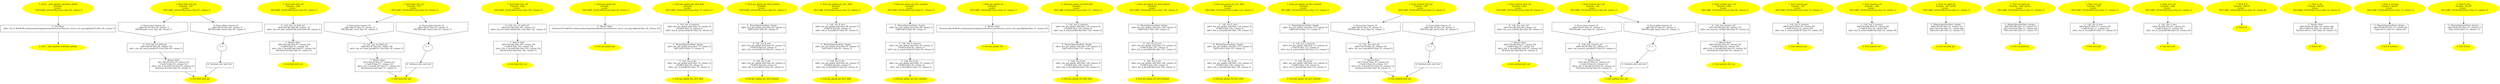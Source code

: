 /* @generated */
digraph cfg {
"__infer_globals_initializer_global.bdc08c089842ce08b974b22a75daf78e_1" [label="1: Start __infer_globals_initializer_global\nFormals: \nLocals:  \n   DECLARE_LOCALS(&return); [line 29, column 1]\n " color=yellow style=filled]
	

	 "__infer_globals_initializer_global.bdc08c089842ce08b974b22a75daf78e_1" -> "__infer_globals_initializer_global.bdc08c089842ce08b974b22a75daf78e_3" ;
"__infer_globals_initializer_global.bdc08c089842ce08b974b22a75daf78e_2" [label="2: Exit __infer_globals_initializer_global \n  " color=yellow style=filled]
	

"__infer_globals_initializer_global.bdc08c089842ce08b974b22a75daf78e_3" [label="3:  DeclStmt \n   n$0=_fun_X_X(&#GB<codetoanalyze/cpp/shared/reference/reference_struct_e2e.cpp>$global:X*) [line 29, column 3]\n " shape="box"]
	

	 "__infer_globals_initializer_global.bdc08c089842ce08b974b22a75daf78e_3" -> "__infer_globals_initializer_global.bdc08c089842ce08b974b22a75daf78e_2" ;
"field_div0_ptr#2555781581744357321.4ee118b9c5178d1d4e02dcf5eed47814_1" [label="1: Start field_div0_ptr\nFormals:  x:X*\nLocals:  \n   DECLARE_LOCALS(&return); [line 47, column 1]\n " color=yellow style=filled]
	

	 "field_div0_ptr#2555781581744357321.4ee118b9c5178d1d4e02dcf5eed47814_1" -> "field_div0_ptr#2555781581744357321.4ee118b9c5178d1d4e02dcf5eed47814_5" ;
	 "field_div0_ptr#2555781581744357321.4ee118b9c5178d1d4e02dcf5eed47814_1" -> "field_div0_ptr#2555781581744357321.4ee118b9c5178d1d4e02dcf5eed47814_6" ;
"field_div0_ptr#2555781581744357321.4ee118b9c5178d1d4e02dcf5eed47814_2" [label="2: Exit field_div0_ptr \n  " color=yellow style=filled]
	

"field_div0_ptr#2555781581744357321.4ee118b9c5178d1d4e02dcf5eed47814_3" [label="3: + \n  " ]
	

	 "field_div0_ptr#2555781581744357321.4ee118b9c5178d1d4e02dcf5eed47814_3" -> "field_div0_ptr#2555781581744357321.4ee118b9c5178d1d4e02dcf5eed47814_4" ;
"field_div0_ptr#2555781581744357321.4ee118b9c5178d1d4e02dcf5eed47814_4" [label="4:  between_join_and_exit \n  " shape="box"]
	

	 "field_div0_ptr#2555781581744357321.4ee118b9c5178d1d4e02dcf5eed47814_4" -> "field_div0_ptr#2555781581744357321.4ee118b9c5178d1d4e02dcf5eed47814_2" ;
"field_div0_ptr#2555781581744357321.4ee118b9c5178d1d4e02dcf5eed47814_5" [label="5: Prune (true branch, if) \n   n$0=*&x:X* [line 48, column 7]\n  PRUNE(n$0, true); [line 48, column 7]\n " shape="invhouse"]
	

	 "field_div0_ptr#2555781581744357321.4ee118b9c5178d1d4e02dcf5eed47814_5" -> "field_div0_ptr#2555781581744357321.4ee118b9c5178d1d4e02dcf5eed47814_8" ;
"field_div0_ptr#2555781581744357321.4ee118b9c5178d1d4e02dcf5eed47814_6" [label="6: Prune (false branch, if) \n   n$0=*&x:X* [line 48, column 7]\n  PRUNE(!n$0, false); [line 48, column 7]\n " shape="invhouse"]
	

	 "field_div0_ptr#2555781581744357321.4ee118b9c5178d1d4e02dcf5eed47814_6" -> "field_div0_ptr#2555781581744357321.4ee118b9c5178d1d4e02dcf5eed47814_3" ;
"field_div0_ptr#2555781581744357321.4ee118b9c5178d1d4e02dcf5eed47814_7" [label="7:  Return Stmt \n   n$1=*&x:X* [line 50, column 12]\n  _=*n$1:X [line 50, column 12]\n  n$3=_fun_X_div(n$1:X*) [line 50, column 12]\n  *&return:int=n$3 [line 50, column 5]\n " shape="box"]
	

	 "field_div0_ptr#2555781581744357321.4ee118b9c5178d1d4e02dcf5eed47814_7" -> "field_div0_ptr#2555781581744357321.4ee118b9c5178d1d4e02dcf5eed47814_2" ;
"field_div0_ptr#2555781581744357321.4ee118b9c5178d1d4e02dcf5eed47814_8" [label="8:  Call _fun_set_field_ptr \n   n$4=*&x:X* [line 49, column 19]\n  n$5=_fun_set_field_ptr(n$4:X*,0:int) [line 49, column 5]\n " shape="box"]
	

	 "field_div0_ptr#2555781581744357321.4ee118b9c5178d1d4e02dcf5eed47814_8" -> "field_div0_ptr#2555781581744357321.4ee118b9c5178d1d4e02dcf5eed47814_7" ;
"field_div0_ref#11723804822630548942.b7eb5245bed0a75cdc2d181e5af92008_1" [label="1: Start field_div0_ref\nFormals:  x:X&\nLocals:  \n   DECLARE_LOCALS(&return); [line 95, column 1]\n " color=yellow style=filled]
	

	 "field_div0_ref#11723804822630548942.b7eb5245bed0a75cdc2d181e5af92008_1" -> "field_div0_ref#11723804822630548942.b7eb5245bed0a75cdc2d181e5af92008_4" ;
"field_div0_ref#11723804822630548942.b7eb5245bed0a75cdc2d181e5af92008_2" [label="2: Exit field_div0_ref \n  " color=yellow style=filled]
	

"field_div0_ref#11723804822630548942.b7eb5245bed0a75cdc2d181e5af92008_3" [label="3:  Return Stmt \n   n$0=*&x:X& [line 97, column 10]\n  _=*n$0:X [line 97, column 10]\n  n$2=_fun_X_div(n$0:X&) [line 97, column 10]\n  *&return:int=n$2 [line 97, column 3]\n " shape="box"]
	

	 "field_div0_ref#11723804822630548942.b7eb5245bed0a75cdc2d181e5af92008_3" -> "field_div0_ref#11723804822630548942.b7eb5245bed0a75cdc2d181e5af92008_2" ;
"field_div0_ref#11723804822630548942.b7eb5245bed0a75cdc2d181e5af92008_4" [label="4:  Call _fun_set_field_ref \n   n$3=*&x:X& [line 96, column 17]\n  n$4=_fun_set_field_ref(n$3:X&,0:int) [line 96, column 3]\n " shape="box"]
	

	 "field_div0_ref#11723804822630548942.b7eb5245bed0a75cdc2d181e5af92008_4" -> "field_div0_ref#11723804822630548942.b7eb5245bed0a75cdc2d181e5af92008_3" ;
"field_div1_ptr#10491775926176760544.af54450738e6dc8210ec4a97e984707b_1" [label="1: Start field_div1_ptr\nFormals:  x:X*\nLocals:  \n   DECLARE_LOCALS(&return); [line 54, column 1]\n " color=yellow style=filled]
	

	 "field_div1_ptr#10491775926176760544.af54450738e6dc8210ec4a97e984707b_1" -> "field_div1_ptr#10491775926176760544.af54450738e6dc8210ec4a97e984707b_5" ;
	 "field_div1_ptr#10491775926176760544.af54450738e6dc8210ec4a97e984707b_1" -> "field_div1_ptr#10491775926176760544.af54450738e6dc8210ec4a97e984707b_6" ;
"field_div1_ptr#10491775926176760544.af54450738e6dc8210ec4a97e984707b_2" [label="2: Exit field_div1_ptr \n  " color=yellow style=filled]
	

"field_div1_ptr#10491775926176760544.af54450738e6dc8210ec4a97e984707b_3" [label="3: + \n  " ]
	

	 "field_div1_ptr#10491775926176760544.af54450738e6dc8210ec4a97e984707b_3" -> "field_div1_ptr#10491775926176760544.af54450738e6dc8210ec4a97e984707b_4" ;
"field_div1_ptr#10491775926176760544.af54450738e6dc8210ec4a97e984707b_4" [label="4:  between_join_and_exit \n  " shape="box"]
	

	 "field_div1_ptr#10491775926176760544.af54450738e6dc8210ec4a97e984707b_4" -> "field_div1_ptr#10491775926176760544.af54450738e6dc8210ec4a97e984707b_2" ;
"field_div1_ptr#10491775926176760544.af54450738e6dc8210ec4a97e984707b_5" [label="5: Prune (true branch, if) \n   n$0=*&x:X* [line 55, column 7]\n  PRUNE(n$0, true); [line 55, column 7]\n " shape="invhouse"]
	

	 "field_div1_ptr#10491775926176760544.af54450738e6dc8210ec4a97e984707b_5" -> "field_div1_ptr#10491775926176760544.af54450738e6dc8210ec4a97e984707b_8" ;
"field_div1_ptr#10491775926176760544.af54450738e6dc8210ec4a97e984707b_6" [label="6: Prune (false branch, if) \n   n$0=*&x:X* [line 55, column 7]\n  PRUNE(!n$0, false); [line 55, column 7]\n " shape="invhouse"]
	

	 "field_div1_ptr#10491775926176760544.af54450738e6dc8210ec4a97e984707b_6" -> "field_div1_ptr#10491775926176760544.af54450738e6dc8210ec4a97e984707b_3" ;
"field_div1_ptr#10491775926176760544.af54450738e6dc8210ec4a97e984707b_7" [label="7:  Return Stmt \n   n$1=*&x:X* [line 57, column 12]\n  _=*n$1:X [line 57, column 12]\n  n$3=_fun_X_div(n$1:X*) [line 57, column 12]\n  *&return:int=n$3 [line 57, column 5]\n " shape="box"]
	

	 "field_div1_ptr#10491775926176760544.af54450738e6dc8210ec4a97e984707b_7" -> "field_div1_ptr#10491775926176760544.af54450738e6dc8210ec4a97e984707b_2" ;
"field_div1_ptr#10491775926176760544.af54450738e6dc8210ec4a97e984707b_8" [label="8:  Call _fun_set_field_ptr \n   n$4=*&x:X* [line 56, column 19]\n  n$5=_fun_set_field_ptr(n$4:X*,1:int) [line 56, column 5]\n " shape="box"]
	

	 "field_div1_ptr#10491775926176760544.af54450738e6dc8210ec4a97e984707b_8" -> "field_div1_ptr#10491775926176760544.af54450738e6dc8210ec4a97e984707b_7" ;
"field_div1_ref#1499715418357335887.5b6e5f87301df1903e4a04faae98d6d5_1" [label="1: Start field_div1_ref\nFormals:  x:X&\nLocals:  \n   DECLARE_LOCALS(&return); [line 100, column 1]\n " color=yellow style=filled]
	

	 "field_div1_ref#1499715418357335887.5b6e5f87301df1903e4a04faae98d6d5_1" -> "field_div1_ref#1499715418357335887.5b6e5f87301df1903e4a04faae98d6d5_4" ;
"field_div1_ref#1499715418357335887.5b6e5f87301df1903e4a04faae98d6d5_2" [label="2: Exit field_div1_ref \n  " color=yellow style=filled]
	

"field_div1_ref#1499715418357335887.5b6e5f87301df1903e4a04faae98d6d5_3" [label="3:  Return Stmt \n   n$0=*&x:X& [line 102, column 10]\n  _=*n$0:X [line 102, column 10]\n  n$2=_fun_X_div(n$0:X&) [line 102, column 10]\n  *&return:int=n$2 [line 102, column 3]\n " shape="box"]
	

	 "field_div1_ref#1499715418357335887.5b6e5f87301df1903e4a04faae98d6d5_3" -> "field_div1_ref#1499715418357335887.5b6e5f87301df1903e4a04faae98d6d5_2" ;
"field_div1_ref#1499715418357335887.5b6e5f87301df1903e4a04faae98d6d5_4" [label="4:  Call _fun_set_field_ref \n   n$3=*&x:X& [line 101, column 17]\n  n$4=_fun_set_field_ref(n$3:X&,1:int) [line 101, column 3]\n " shape="box"]
	

	 "field_div1_ref#1499715418357335887.5b6e5f87301df1903e4a04faae98d6d5_4" -> "field_div1_ref#1499715418357335887.5b6e5f87301df1903e4a04faae98d6d5_3" ;
"get_global_ptr#6940583460992234632.3d4bb50869af20053c9b0c52091a0a39_1" [label="1: Start get_global_ptr\nFormals: \nLocals:  \n   DECLARE_LOCALS(&return); [line 30, column 1]\n " color=yellow style=filled]
	

	 "get_global_ptr#6940583460992234632.3d4bb50869af20053c9b0c52091a0a39_1" -> "get_global_ptr#6940583460992234632.3d4bb50869af20053c9b0c52091a0a39_3" ;
"get_global_ptr#6940583460992234632.3d4bb50869af20053c9b0c52091a0a39_2" [label="2: Exit get_global_ptr \n  " color=yellow style=filled]
	

"get_global_ptr#6940583460992234632.3d4bb50869af20053c9b0c52091a0a39_3" [label="3:  Return Stmt \n   *&return:X*=&#GB<codetoanalyze/cpp/shared/reference/reference_struct_e2e.cpp>$global [line 30, column 23]\n " shape="box"]
	

	 "get_global_ptr#6940583460992234632.3d4bb50869af20053c9b0c52091a0a39_3" -> "get_global_ptr#6940583460992234632.3d4bb50869af20053c9b0c52091a0a39_2" ;
"get_global_ptr_div0_field#8708891951617234281.85a5d13d32b9177abaa3c8c98323c45e_1" [label="1: Start get_global_ptr_div0_field\nFormals: \nLocals:  \n   DECLARE_LOCALS(&return); [line 73, column 1]\n " color=yellow style=filled]
	

	 "get_global_ptr_div0_field#8708891951617234281.85a5d13d32b9177abaa3c8c98323c45e_1" -> "get_global_ptr_div0_field#8708891951617234281.85a5d13d32b9177abaa3c8c98323c45e_5" ;
"get_global_ptr_div0_field#8708891951617234281.85a5d13d32b9177abaa3c8c98323c45e_2" [label="2: Exit get_global_ptr_div0_field \n  " color=yellow style=filled]
	

"get_global_ptr_div0_field#8708891951617234281.85a5d13d32b9177abaa3c8c98323c45e_3" [label="3:  Call _fun_X_div \n   n$0=_fun_get_global_ptr() [line 76, column 3]\n  _=*n$0:X [line 76, column 3]\n  n$2=_fun_X_div(n$0:X*) [line 76, column 3]\n " shape="box"]
	

	 "get_global_ptr_div0_field#8708891951617234281.85a5d13d32b9177abaa3c8c98323c45e_3" -> "get_global_ptr_div0_field#8708891951617234281.85a5d13d32b9177abaa3c8c98323c45e_2" ;
"get_global_ptr_div0_field#8708891951617234281.85a5d13d32b9177abaa3c8c98323c45e_4" [label="4:  BinaryOperatorStmt: Assign \n   n$3=_fun_get_global_ptr() [line 75, column 3]\n  *n$3.f:int=0 [line 75, column 3]\n " shape="box"]
	

	 "get_global_ptr_div0_field#8708891951617234281.85a5d13d32b9177abaa3c8c98323c45e_4" -> "get_global_ptr_div0_field#8708891951617234281.85a5d13d32b9177abaa3c8c98323c45e_3" ;
"get_global_ptr_div0_field#8708891951617234281.85a5d13d32b9177abaa3c8c98323c45e_5" [label="5:  Call _fun_X_nonzero \n   n$4=_fun_get_global_ptr() [line 74, column 3]\n  _=*n$4:X [line 74, column 3]\n  n$6=_fun_X_nonzero(n$4:X*) [line 74, column 3]\n " shape="box"]
	

	 "get_global_ptr_div0_field#8708891951617234281.85a5d13d32b9177abaa3c8c98323c45e_5" -> "get_global_ptr_div0_field#8708891951617234281.85a5d13d32b9177abaa3c8c98323c45e_4" ;
"get_global_ptr_div0_method#6868600075123047675.d796dd8227b55f7d5d2ba2c1a06183dd_1" [label="1: Start get_global_ptr_div0_method\nFormals: \nLocals:  \n   DECLARE_LOCALS(&return); [line 61, column 1]\n " color=yellow style=filled]
	

	 "get_global_ptr_div0_method#6868600075123047675.d796dd8227b55f7d5d2ba2c1a06183dd_1" -> "get_global_ptr_div0_method#6868600075123047675.d796dd8227b55f7d5d2ba2c1a06183dd_5" ;
"get_global_ptr_div0_method#6868600075123047675.d796dd8227b55f7d5d2ba2c1a06183dd_2" [label="2: Exit get_global_ptr_div0_method \n  " color=yellow style=filled]
	

"get_global_ptr_div0_method#6868600075123047675.d796dd8227b55f7d5d2ba2c1a06183dd_3" [label="3:  Call _fun_X_div \n   n$0=_fun_get_global_ptr() [line 64, column 3]\n  _=*n$0:X [line 64, column 3]\n  n$2=_fun_X_div(n$0:X*) [line 64, column 3]\n " shape="box"]
	

	 "get_global_ptr_div0_method#6868600075123047675.d796dd8227b55f7d5d2ba2c1a06183dd_3" -> "get_global_ptr_div0_method#6868600075123047675.d796dd8227b55f7d5d2ba2c1a06183dd_2" ;
"get_global_ptr_div0_method#6868600075123047675.d796dd8227b55f7d5d2ba2c1a06183dd_4" [label="4:  Call _fun_X_zero \n   n$3=_fun_get_global_ptr() [line 63, column 3]\n  _=*n$3:X [line 63, column 3]\n  n$5=_fun_X_zero(n$3:X*) [line 63, column 3]\n " shape="box"]
	

	 "get_global_ptr_div0_method#6868600075123047675.d796dd8227b55f7d5d2ba2c1a06183dd_4" -> "get_global_ptr_div0_method#6868600075123047675.d796dd8227b55f7d5d2ba2c1a06183dd_3" ;
"get_global_ptr_div0_method#6868600075123047675.d796dd8227b55f7d5d2ba2c1a06183dd_5" [label="5:  BinaryOperatorStmt: Assign \n   n$6=_fun_get_global_ptr() [line 62, column 3]\n  *n$6.f:int=1 [line 62, column 3]\n " shape="box"]
	

	 "get_global_ptr_div0_method#6868600075123047675.d796dd8227b55f7d5d2ba2c1a06183dd_5" -> "get_global_ptr_div0_method#6868600075123047675.d796dd8227b55f7d5d2ba2c1a06183dd_4" ;
"get_global_ptr_div1_field#6744083307199058304.94ebaff789d09fecbd24e3f8bfd75e70_1" [label="1: Start get_global_ptr_div1_field\nFormals: \nLocals:  \n   DECLARE_LOCALS(&return); [line 79, column 1]\n " color=yellow style=filled]
	

	 "get_global_ptr_div1_field#6744083307199058304.94ebaff789d09fecbd24e3f8bfd75e70_1" -> "get_global_ptr_div1_field#6744083307199058304.94ebaff789d09fecbd24e3f8bfd75e70_5" ;
"get_global_ptr_div1_field#6744083307199058304.94ebaff789d09fecbd24e3f8bfd75e70_2" [label="2: Exit get_global_ptr_div1_field \n  " color=yellow style=filled]
	

"get_global_ptr_div1_field#6744083307199058304.94ebaff789d09fecbd24e3f8bfd75e70_3" [label="3:  Call _fun_X_div \n   n$0=_fun_get_global_ptr() [line 82, column 3]\n  _=*n$0:X [line 82, column 3]\n  n$2=_fun_X_div(n$0:X*) [line 82, column 3]\n " shape="box"]
	

	 "get_global_ptr_div1_field#6744083307199058304.94ebaff789d09fecbd24e3f8bfd75e70_3" -> "get_global_ptr_div1_field#6744083307199058304.94ebaff789d09fecbd24e3f8bfd75e70_2" ;
"get_global_ptr_div1_field#6744083307199058304.94ebaff789d09fecbd24e3f8bfd75e70_4" [label="4:  BinaryOperatorStmt: Assign \n   n$3=_fun_get_global_ptr() [line 81, column 3]\n  *n$3.f:int=1 [line 81, column 3]\n " shape="box"]
	

	 "get_global_ptr_div1_field#6744083307199058304.94ebaff789d09fecbd24e3f8bfd75e70_4" -> "get_global_ptr_div1_field#6744083307199058304.94ebaff789d09fecbd24e3f8bfd75e70_3" ;
"get_global_ptr_div1_field#6744083307199058304.94ebaff789d09fecbd24e3f8bfd75e70_5" [label="5:  Call _fun_X_zero \n   n$4=_fun_get_global_ptr() [line 80, column 3]\n  _=*n$4:X [line 80, column 3]\n  n$6=_fun_X_zero(n$4:X*) [line 80, column 3]\n " shape="box"]
	

	 "get_global_ptr_div1_field#6744083307199058304.94ebaff789d09fecbd24e3f8bfd75e70_5" -> "get_global_ptr_div1_field#6744083307199058304.94ebaff789d09fecbd24e3f8bfd75e70_4" ;
"get_global_ptr_div1_method#13320237176965265316.b7b17bcc9c036a753453d67e3683d764_1" [label="1: Start get_global_ptr_div1_method\nFormals: \nLocals:  \n   DECLARE_LOCALS(&return); [line 67, column 1]\n " color=yellow style=filled]
	

	 "get_global_ptr_div1_method#13320237176965265316.b7b17bcc9c036a753453d67e3683d764_1" -> "get_global_ptr_div1_method#13320237176965265316.b7b17bcc9c036a753453d67e3683d764_5" ;
"get_global_ptr_div1_method#13320237176965265316.b7b17bcc9c036a753453d67e3683d764_2" [label="2: Exit get_global_ptr_div1_method \n  " color=yellow style=filled]
	

"get_global_ptr_div1_method#13320237176965265316.b7b17bcc9c036a753453d67e3683d764_3" [label="3:  Call _fun_X_div \n   n$0=_fun_get_global_ptr() [line 70, column 3]\n  _=*n$0:X [line 70, column 3]\n  n$2=_fun_X_div(n$0:X*) [line 70, column 3]\n " shape="box"]
	

	 "get_global_ptr_div1_method#13320237176965265316.b7b17bcc9c036a753453d67e3683d764_3" -> "get_global_ptr_div1_method#13320237176965265316.b7b17bcc9c036a753453d67e3683d764_2" ;
"get_global_ptr_div1_method#13320237176965265316.b7b17bcc9c036a753453d67e3683d764_4" [label="4:  Call _fun_X_nonzero \n   n$3=_fun_get_global_ptr() [line 69, column 3]\n  _=*n$3:X [line 69, column 3]\n  n$5=_fun_X_nonzero(n$3:X*) [line 69, column 3]\n " shape="box"]
	

	 "get_global_ptr_div1_method#13320237176965265316.b7b17bcc9c036a753453d67e3683d764_4" -> "get_global_ptr_div1_method#13320237176965265316.b7b17bcc9c036a753453d67e3683d764_3" ;
"get_global_ptr_div1_method#13320237176965265316.b7b17bcc9c036a753453d67e3683d764_5" [label="5:  BinaryOperatorStmt: Assign \n   n$6=_fun_get_global_ptr() [line 68, column 3]\n  *n$6.f:int=0 [line 68, column 3]\n " shape="box"]
	

	 "get_global_ptr_div1_method#13320237176965265316.b7b17bcc9c036a753453d67e3683d764_5" -> "get_global_ptr_div1_method#13320237176965265316.b7b17bcc9c036a753453d67e3683d764_4" ;
"get_global_ref#16631994563311505709.c5518847f25d69c08bc2da87c0d94d1b_1" [label="1: Start get_global_ref\nFormals: \nLocals:  \n   DECLARE_LOCALS(&return); [line 31, column 1]\n " color=yellow style=filled]
	

	 "get_global_ref#16631994563311505709.c5518847f25d69c08bc2da87c0d94d1b_1" -> "get_global_ref#16631994563311505709.c5518847f25d69c08bc2da87c0d94d1b_3" ;
"get_global_ref#16631994563311505709.c5518847f25d69c08bc2da87c0d94d1b_2" [label="2: Exit get_global_ref \n  " color=yellow style=filled]
	

"get_global_ref#16631994563311505709.c5518847f25d69c08bc2da87c0d94d1b_3" [label="3:  Return Stmt \n   *&return:X&=&#GB<codetoanalyze/cpp/shared/reference/reference_struct_e2e.cpp>$global [line 31, column 23]\n " shape="box"]
	

	 "get_global_ref#16631994563311505709.c5518847f25d69c08bc2da87c0d94d1b_3" -> "get_global_ref#16631994563311505709.c5518847f25d69c08bc2da87c0d94d1b_2" ;
"get_global_ref_div0_field#9894336115642083138.99dfafa929e6446e06064af81022e228_1" [label="1: Start get_global_ref_div0_field\nFormals: \nLocals:  \n   DECLARE_LOCALS(&return); [line 117, column 1]\n " color=yellow style=filled]
	

	 "get_global_ref_div0_field#9894336115642083138.99dfafa929e6446e06064af81022e228_1" -> "get_global_ref_div0_field#9894336115642083138.99dfafa929e6446e06064af81022e228_5" ;
"get_global_ref_div0_field#9894336115642083138.99dfafa929e6446e06064af81022e228_2" [label="2: Exit get_global_ref_div0_field \n  " color=yellow style=filled]
	

"get_global_ref_div0_field#9894336115642083138.99dfafa929e6446e06064af81022e228_3" [label="3:  Call _fun_X_div \n   n$0=_fun_get_global_ref() [line 120, column 3]\n  _=*n$0:X [line 120, column 3]\n  n$2=_fun_X_div(n$0:X&) [line 120, column 3]\n " shape="box"]
	

	 "get_global_ref_div0_field#9894336115642083138.99dfafa929e6446e06064af81022e228_3" -> "get_global_ref_div0_field#9894336115642083138.99dfafa929e6446e06064af81022e228_2" ;
"get_global_ref_div0_field#9894336115642083138.99dfafa929e6446e06064af81022e228_4" [label="4:  BinaryOperatorStmt: Assign \n   n$3=_fun_get_global_ref() [line 119, column 3]\n  *n$3.f:int=0 [line 119, column 3]\n " shape="box"]
	

	 "get_global_ref_div0_field#9894336115642083138.99dfafa929e6446e06064af81022e228_4" -> "get_global_ref_div0_field#9894336115642083138.99dfafa929e6446e06064af81022e228_3" ;
"get_global_ref_div0_field#9894336115642083138.99dfafa929e6446e06064af81022e228_5" [label="5:  Call _fun_X_nonzero \n   n$4=_fun_get_global_ref() [line 118, column 3]\n  _=*n$4:X [line 118, column 3]\n  n$6=_fun_X_nonzero(n$4:X&) [line 118, column 3]\n " shape="box"]
	

	 "get_global_ref_div0_field#9894336115642083138.99dfafa929e6446e06064af81022e228_5" -> "get_global_ref_div0_field#9894336115642083138.99dfafa929e6446e06064af81022e228_4" ;
"get_global_ref_div0_method#4500024601676141702.703eacc20d3ff2ec6f40a78b62656e3a_1" [label="1: Start get_global_ref_div0_method\nFormals: \nLocals:  \n   DECLARE_LOCALS(&return); [line 105, column 1]\n " color=yellow style=filled]
	

	 "get_global_ref_div0_method#4500024601676141702.703eacc20d3ff2ec6f40a78b62656e3a_1" -> "get_global_ref_div0_method#4500024601676141702.703eacc20d3ff2ec6f40a78b62656e3a_5" ;
"get_global_ref_div0_method#4500024601676141702.703eacc20d3ff2ec6f40a78b62656e3a_2" [label="2: Exit get_global_ref_div0_method \n  " color=yellow style=filled]
	

"get_global_ref_div0_method#4500024601676141702.703eacc20d3ff2ec6f40a78b62656e3a_3" [label="3:  Call _fun_X_div \n   n$0=_fun_get_global_ref() [line 108, column 3]\n  _=*n$0:X [line 108, column 3]\n  n$2=_fun_X_div(n$0:X&) [line 108, column 3]\n " shape="box"]
	

	 "get_global_ref_div0_method#4500024601676141702.703eacc20d3ff2ec6f40a78b62656e3a_3" -> "get_global_ref_div0_method#4500024601676141702.703eacc20d3ff2ec6f40a78b62656e3a_2" ;
"get_global_ref_div0_method#4500024601676141702.703eacc20d3ff2ec6f40a78b62656e3a_4" [label="4:  Call _fun_X_zero \n   n$3=_fun_get_global_ref() [line 107, column 3]\n  _=*n$3:X [line 107, column 3]\n  n$5=_fun_X_zero(n$3:X&) [line 107, column 3]\n " shape="box"]
	

	 "get_global_ref_div0_method#4500024601676141702.703eacc20d3ff2ec6f40a78b62656e3a_4" -> "get_global_ref_div0_method#4500024601676141702.703eacc20d3ff2ec6f40a78b62656e3a_3" ;
"get_global_ref_div0_method#4500024601676141702.703eacc20d3ff2ec6f40a78b62656e3a_5" [label="5:  BinaryOperatorStmt: Assign \n   n$6=_fun_get_global_ref() [line 106, column 3]\n  *n$6.f:int=1 [line 106, column 3]\n " shape="box"]
	

	 "get_global_ref_div0_method#4500024601676141702.703eacc20d3ff2ec6f40a78b62656e3a_5" -> "get_global_ref_div0_method#4500024601676141702.703eacc20d3ff2ec6f40a78b62656e3a_4" ;
"get_global_ref_div1_field#9400638526174087075.f2be9db8a45f6acda1c8ab83ffea2ce8_1" [label="1: Start get_global_ref_div1_field\nFormals: \nLocals:  \n   DECLARE_LOCALS(&return); [line 123, column 1]\n " color=yellow style=filled]
	

	 "get_global_ref_div1_field#9400638526174087075.f2be9db8a45f6acda1c8ab83ffea2ce8_1" -> "get_global_ref_div1_field#9400638526174087075.f2be9db8a45f6acda1c8ab83ffea2ce8_5" ;
"get_global_ref_div1_field#9400638526174087075.f2be9db8a45f6acda1c8ab83ffea2ce8_2" [label="2: Exit get_global_ref_div1_field \n  " color=yellow style=filled]
	

"get_global_ref_div1_field#9400638526174087075.f2be9db8a45f6acda1c8ab83ffea2ce8_3" [label="3:  Call _fun_X_div \n   n$0=_fun_get_global_ref() [line 126, column 3]\n  _=*n$0:X [line 126, column 3]\n  n$2=_fun_X_div(n$0:X&) [line 126, column 3]\n " shape="box"]
	

	 "get_global_ref_div1_field#9400638526174087075.f2be9db8a45f6acda1c8ab83ffea2ce8_3" -> "get_global_ref_div1_field#9400638526174087075.f2be9db8a45f6acda1c8ab83ffea2ce8_2" ;
"get_global_ref_div1_field#9400638526174087075.f2be9db8a45f6acda1c8ab83ffea2ce8_4" [label="4:  BinaryOperatorStmt: Assign \n   n$3=_fun_get_global_ref() [line 125, column 3]\n  *n$3.f:int=1 [line 125, column 3]\n " shape="box"]
	

	 "get_global_ref_div1_field#9400638526174087075.f2be9db8a45f6acda1c8ab83ffea2ce8_4" -> "get_global_ref_div1_field#9400638526174087075.f2be9db8a45f6acda1c8ab83ffea2ce8_3" ;
"get_global_ref_div1_field#9400638526174087075.f2be9db8a45f6acda1c8ab83ffea2ce8_5" [label="5:  Call _fun_X_zero \n   n$4=_fun_get_global_ref() [line 124, column 3]\n  _=*n$4:X [line 124, column 3]\n  n$6=_fun_X_zero(n$4:X&) [line 124, column 3]\n " shape="box"]
	

	 "get_global_ref_div1_field#9400638526174087075.f2be9db8a45f6acda1c8ab83ffea2ce8_5" -> "get_global_ref_div1_field#9400638526174087075.f2be9db8a45f6acda1c8ab83ffea2ce8_4" ;
"get_global_ref_div1_method#9218905628510589917.1d66d8c44e8582bb6fcdcb7df79e3215_1" [label="1: Start get_global_ref_div1_method\nFormals: \nLocals:  \n   DECLARE_LOCALS(&return); [line 111, column 1]\n " color=yellow style=filled]
	

	 "get_global_ref_div1_method#9218905628510589917.1d66d8c44e8582bb6fcdcb7df79e3215_1" -> "get_global_ref_div1_method#9218905628510589917.1d66d8c44e8582bb6fcdcb7df79e3215_5" ;
"get_global_ref_div1_method#9218905628510589917.1d66d8c44e8582bb6fcdcb7df79e3215_2" [label="2: Exit get_global_ref_div1_method \n  " color=yellow style=filled]
	

"get_global_ref_div1_method#9218905628510589917.1d66d8c44e8582bb6fcdcb7df79e3215_3" [label="3:  Call _fun_X_div \n   n$0=_fun_get_global_ref() [line 114, column 3]\n  _=*n$0:X [line 114, column 3]\n  n$2=_fun_X_div(n$0:X&) [line 114, column 3]\n " shape="box"]
	

	 "get_global_ref_div1_method#9218905628510589917.1d66d8c44e8582bb6fcdcb7df79e3215_3" -> "get_global_ref_div1_method#9218905628510589917.1d66d8c44e8582bb6fcdcb7df79e3215_2" ;
"get_global_ref_div1_method#9218905628510589917.1d66d8c44e8582bb6fcdcb7df79e3215_4" [label="4:  Call _fun_X_nonzero \n   n$3=_fun_get_global_ref() [line 113, column 3]\n  _=*n$3:X [line 113, column 3]\n  n$5=_fun_X_nonzero(n$3:X&) [line 113, column 3]\n " shape="box"]
	

	 "get_global_ref_div1_method#9218905628510589917.1d66d8c44e8582bb6fcdcb7df79e3215_4" -> "get_global_ref_div1_method#9218905628510589917.1d66d8c44e8582bb6fcdcb7df79e3215_3" ;
"get_global_ref_div1_method#9218905628510589917.1d66d8c44e8582bb6fcdcb7df79e3215_5" [label="5:  BinaryOperatorStmt: Assign \n   n$6=_fun_get_global_ref() [line 112, column 3]\n  *n$6.f:int=0 [line 112, column 3]\n " shape="box"]
	

	 "get_global_ref_div1_method#9218905628510589917.1d66d8c44e8582bb6fcdcb7df79e3215_5" -> "get_global_ref_div1_method#9218905628510589917.1d66d8c44e8582bb6fcdcb7df79e3215_4" ;
"method_div0_ptr#6106785648087401281.a4bd2a817d503af4e1865afa4416bdb5_1" [label="1: Start method_div0_ptr\nFormals:  x:X*\nLocals:  \n   DECLARE_LOCALS(&return); [line 33, column 1]\n " color=yellow style=filled]
	

	 "method_div0_ptr#6106785648087401281.a4bd2a817d503af4e1865afa4416bdb5_1" -> "method_div0_ptr#6106785648087401281.a4bd2a817d503af4e1865afa4416bdb5_5" ;
	 "method_div0_ptr#6106785648087401281.a4bd2a817d503af4e1865afa4416bdb5_1" -> "method_div0_ptr#6106785648087401281.a4bd2a817d503af4e1865afa4416bdb5_6" ;
"method_div0_ptr#6106785648087401281.a4bd2a817d503af4e1865afa4416bdb5_2" [label="2: Exit method_div0_ptr \n  " color=yellow style=filled]
	

"method_div0_ptr#6106785648087401281.a4bd2a817d503af4e1865afa4416bdb5_3" [label="3: + \n  " ]
	

	 "method_div0_ptr#6106785648087401281.a4bd2a817d503af4e1865afa4416bdb5_3" -> "method_div0_ptr#6106785648087401281.a4bd2a817d503af4e1865afa4416bdb5_4" ;
"method_div0_ptr#6106785648087401281.a4bd2a817d503af4e1865afa4416bdb5_4" [label="4:  between_join_and_exit \n  " shape="box"]
	

	 "method_div0_ptr#6106785648087401281.a4bd2a817d503af4e1865afa4416bdb5_4" -> "method_div0_ptr#6106785648087401281.a4bd2a817d503af4e1865afa4416bdb5_2" ;
"method_div0_ptr#6106785648087401281.a4bd2a817d503af4e1865afa4416bdb5_5" [label="5: Prune (true branch, if) \n   n$0=*&x:X* [line 34, column 7]\n  PRUNE(n$0, true); [line 34, column 7]\n " shape="invhouse"]
	

	 "method_div0_ptr#6106785648087401281.a4bd2a817d503af4e1865afa4416bdb5_5" -> "method_div0_ptr#6106785648087401281.a4bd2a817d503af4e1865afa4416bdb5_8" ;
"method_div0_ptr#6106785648087401281.a4bd2a817d503af4e1865afa4416bdb5_6" [label="6: Prune (false branch, if) \n   n$0=*&x:X* [line 34, column 7]\n  PRUNE(!n$0, false); [line 34, column 7]\n " shape="invhouse"]
	

	 "method_div0_ptr#6106785648087401281.a4bd2a817d503af4e1865afa4416bdb5_6" -> "method_div0_ptr#6106785648087401281.a4bd2a817d503af4e1865afa4416bdb5_3" ;
"method_div0_ptr#6106785648087401281.a4bd2a817d503af4e1865afa4416bdb5_7" [label="7:  Return Stmt \n   n$1=*&x:X* [line 36, column 12]\n  _=*n$1:X [line 36, column 12]\n  n$3=_fun_X_div(n$1:X*) [line 36, column 12]\n  *&return:int=n$3 [line 36, column 5]\n " shape="box"]
	

	 "method_div0_ptr#6106785648087401281.a4bd2a817d503af4e1865afa4416bdb5_7" -> "method_div0_ptr#6106785648087401281.a4bd2a817d503af4e1865afa4416bdb5_2" ;
"method_div0_ptr#6106785648087401281.a4bd2a817d503af4e1865afa4416bdb5_8" [label="8:  Call _fun_zero_ptr \n   n$4=*&x:X* [line 35, column 14]\n  n$5=_fun_zero_ptr(n$4:X*) [line 35, column 5]\n " shape="box"]
	

	 "method_div0_ptr#6106785648087401281.a4bd2a817d503af4e1865afa4416bdb5_8" -> "method_div0_ptr#6106785648087401281.a4bd2a817d503af4e1865afa4416bdb5_7" ;
"method_div0_ref#12048348997540346822.5280d482da62ad0e098e3e6ad4e7915e_1" [label="1: Start method_div0_ref\nFormals:  x:X&\nLocals:  \n   DECLARE_LOCALS(&return); [line 85, column 1]\n " color=yellow style=filled]
	

	 "method_div0_ref#12048348997540346822.5280d482da62ad0e098e3e6ad4e7915e_1" -> "method_div0_ref#12048348997540346822.5280d482da62ad0e098e3e6ad4e7915e_4" ;
"method_div0_ref#12048348997540346822.5280d482da62ad0e098e3e6ad4e7915e_2" [label="2: Exit method_div0_ref \n  " color=yellow style=filled]
	

"method_div0_ref#12048348997540346822.5280d482da62ad0e098e3e6ad4e7915e_3" [label="3:  Return Stmt \n   n$0=*&x:X& [line 87, column 10]\n  _=*n$0:X [line 87, column 10]\n  n$2=_fun_X_div(n$0:X&) [line 87, column 10]\n  *&return:int=n$2 [line 87, column 3]\n " shape="box"]
	

	 "method_div0_ref#12048348997540346822.5280d482da62ad0e098e3e6ad4e7915e_3" -> "method_div0_ref#12048348997540346822.5280d482da62ad0e098e3e6ad4e7915e_2" ;
"method_div0_ref#12048348997540346822.5280d482da62ad0e098e3e6ad4e7915e_4" [label="4:  Call _fun_zero_ref \n   n$3=*&x:X& [line 86, column 12]\n  n$4=_fun_zero_ref(n$3:X&) [line 86, column 3]\n " shape="box"]
	

	 "method_div0_ref#12048348997540346822.5280d482da62ad0e098e3e6ad4e7915e_4" -> "method_div0_ref#12048348997540346822.5280d482da62ad0e098e3e6ad4e7915e_3" ;
"method_div1_ptr#3061685040798671000.94d1209c17222ffe12cc388ae1ff112d_1" [label="1: Start method_div1_ptr\nFormals:  x:X*\nLocals:  \n   DECLARE_LOCALS(&return); [line 40, column 1]\n " color=yellow style=filled]
	

	 "method_div1_ptr#3061685040798671000.94d1209c17222ffe12cc388ae1ff112d_1" -> "method_div1_ptr#3061685040798671000.94d1209c17222ffe12cc388ae1ff112d_5" ;
	 "method_div1_ptr#3061685040798671000.94d1209c17222ffe12cc388ae1ff112d_1" -> "method_div1_ptr#3061685040798671000.94d1209c17222ffe12cc388ae1ff112d_6" ;
"method_div1_ptr#3061685040798671000.94d1209c17222ffe12cc388ae1ff112d_2" [label="2: Exit method_div1_ptr \n  " color=yellow style=filled]
	

"method_div1_ptr#3061685040798671000.94d1209c17222ffe12cc388ae1ff112d_3" [label="3: + \n  " ]
	

	 "method_div1_ptr#3061685040798671000.94d1209c17222ffe12cc388ae1ff112d_3" -> "method_div1_ptr#3061685040798671000.94d1209c17222ffe12cc388ae1ff112d_4" ;
"method_div1_ptr#3061685040798671000.94d1209c17222ffe12cc388ae1ff112d_4" [label="4:  between_join_and_exit \n  " shape="box"]
	

	 "method_div1_ptr#3061685040798671000.94d1209c17222ffe12cc388ae1ff112d_4" -> "method_div1_ptr#3061685040798671000.94d1209c17222ffe12cc388ae1ff112d_2" ;
"method_div1_ptr#3061685040798671000.94d1209c17222ffe12cc388ae1ff112d_5" [label="5: Prune (true branch, if) \n   n$0=*&x:X* [line 41, column 7]\n  PRUNE(n$0, true); [line 41, column 7]\n " shape="invhouse"]
	

	 "method_div1_ptr#3061685040798671000.94d1209c17222ffe12cc388ae1ff112d_5" -> "method_div1_ptr#3061685040798671000.94d1209c17222ffe12cc388ae1ff112d_8" ;
"method_div1_ptr#3061685040798671000.94d1209c17222ffe12cc388ae1ff112d_6" [label="6: Prune (false branch, if) \n   n$0=*&x:X* [line 41, column 7]\n  PRUNE(!n$0, false); [line 41, column 7]\n " shape="invhouse"]
	

	 "method_div1_ptr#3061685040798671000.94d1209c17222ffe12cc388ae1ff112d_6" -> "method_div1_ptr#3061685040798671000.94d1209c17222ffe12cc388ae1ff112d_3" ;
"method_div1_ptr#3061685040798671000.94d1209c17222ffe12cc388ae1ff112d_7" [label="7:  Return Stmt \n   n$1=*&x:X* [line 43, column 12]\n  _=*n$1:X [line 43, column 12]\n  n$3=_fun_X_div(n$1:X*) [line 43, column 12]\n  *&return:int=n$3 [line 43, column 5]\n " shape="box"]
	

	 "method_div1_ptr#3061685040798671000.94d1209c17222ffe12cc388ae1ff112d_7" -> "method_div1_ptr#3061685040798671000.94d1209c17222ffe12cc388ae1ff112d_2" ;
"method_div1_ptr#3061685040798671000.94d1209c17222ffe12cc388ae1ff112d_8" [label="8:  Call _fun_nonzero_ptr \n   n$4=*&x:X* [line 42, column 17]\n  n$5=_fun_nonzero_ptr(n$4:X*) [line 42, column 5]\n " shape="box"]
	

	 "method_div1_ptr#3061685040798671000.94d1209c17222ffe12cc388ae1ff112d_8" -> "method_div1_ptr#3061685040798671000.94d1209c17222ffe12cc388ae1ff112d_7" ;
"method_div1_ref#18445848838166655559.1ecfa9c02aff37ba12fb556cb038f32c_1" [label="1: Start method_div1_ref\nFormals:  x:X&\nLocals:  \n   DECLARE_LOCALS(&return); [line 90, column 1]\n " color=yellow style=filled]
	

	 "method_div1_ref#18445848838166655559.1ecfa9c02aff37ba12fb556cb038f32c_1" -> "method_div1_ref#18445848838166655559.1ecfa9c02aff37ba12fb556cb038f32c_4" ;
"method_div1_ref#18445848838166655559.1ecfa9c02aff37ba12fb556cb038f32c_2" [label="2: Exit method_div1_ref \n  " color=yellow style=filled]
	

"method_div1_ref#18445848838166655559.1ecfa9c02aff37ba12fb556cb038f32c_3" [label="3:  Return Stmt \n   n$0=*&x:X& [line 92, column 10]\n  _=*n$0:X [line 92, column 10]\n  n$2=_fun_X_div(n$0:X&) [line 92, column 10]\n  *&return:int=n$2 [line 92, column 3]\n " shape="box"]
	

	 "method_div1_ref#18445848838166655559.1ecfa9c02aff37ba12fb556cb038f32c_3" -> "method_div1_ref#18445848838166655559.1ecfa9c02aff37ba12fb556cb038f32c_2" ;
"method_div1_ref#18445848838166655559.1ecfa9c02aff37ba12fb556cb038f32c_4" [label="4:  Call _fun_nonzero_ref \n   n$3=*&x:X& [line 91, column 15]\n  n$4=_fun_nonzero_ref(n$3:X&) [line 91, column 3]\n " shape="box"]
	

	 "method_div1_ref#18445848838166655559.1ecfa9c02aff37ba12fb556cb038f32c_4" -> "method_div1_ref#18445848838166655559.1ecfa9c02aff37ba12fb556cb038f32c_3" ;
"nonzero_ptr#1716920554390102131.73cd383c8a42e9a8d0f617a226ea9df9_1" [label="1: Start nonzero_ptr\nFormals:  x:X*\nLocals:  \n   DECLARE_LOCALS(&return); [line 19, column 1]\n " color=yellow style=filled]
	

	 "nonzero_ptr#1716920554390102131.73cd383c8a42e9a8d0f617a226ea9df9_1" -> "nonzero_ptr#1716920554390102131.73cd383c8a42e9a8d0f617a226ea9df9_3" ;
"nonzero_ptr#1716920554390102131.73cd383c8a42e9a8d0f617a226ea9df9_2" [label="2: Exit nonzero_ptr \n  " color=yellow style=filled]
	

"nonzero_ptr#1716920554390102131.73cd383c8a42e9a8d0f617a226ea9df9_3" [label="3:  Call _fun_X_nonzero \n   n$0=*&x:X* [line 19, column 26]\n  _=*n$0:X [line 19, column 26]\n  n$2=_fun_X_nonzero(n$0:X*) [line 19, column 26]\n " shape="box"]
	

	 "nonzero_ptr#1716920554390102131.73cd383c8a42e9a8d0f617a226ea9df9_3" -> "nonzero_ptr#1716920554390102131.73cd383c8a42e9a8d0f617a226ea9df9_2" ;
"nonzero_ref#2062801655575406720.e5794366c34a5ecd10e2fd062a659f30_1" [label="1: Start nonzero_ref\nFormals:  x:X&\nLocals:  \n   DECLARE_LOCALS(&return); [line 25, column 1]\n " color=yellow style=filled]
	

	 "nonzero_ref#2062801655575406720.e5794366c34a5ecd10e2fd062a659f30_1" -> "nonzero_ref#2062801655575406720.e5794366c34a5ecd10e2fd062a659f30_3" ;
"nonzero_ref#2062801655575406720.e5794366c34a5ecd10e2fd062a659f30_2" [label="2: Exit nonzero_ref \n  " color=yellow style=filled]
	

"nonzero_ref#2062801655575406720.e5794366c34a5ecd10e2fd062a659f30_3" [label="3:  Call _fun_X_nonzero \n   n$0=*&x:X& [line 25, column 26]\n  _=*n$0:X [line 25, column 26]\n  n$2=_fun_X_nonzero(n$0:X&) [line 25, column 26]\n " shape="box"]
	

	 "nonzero_ref#2062801655575406720.e5794366c34a5ecd10e2fd062a659f30_3" -> "nonzero_ref#2062801655575406720.e5794366c34a5ecd10e2fd062a659f30_2" ;
"set_field_ptr#10262801862810946974.0df004d43278f4c67506fb9e7451494c_1" [label="1: Start set_field_ptr\nFormals:  x:X* val:int\nLocals:  \n   DECLARE_LOCALS(&return); [line 21, column 1]\n " color=yellow style=filled]
	

	 "set_field_ptr#10262801862810946974.0df004d43278f4c67506fb9e7451494c_1" -> "set_field_ptr#10262801862810946974.0df004d43278f4c67506fb9e7451494c_3" ;
"set_field_ptr#10262801862810946974.0df004d43278f4c67506fb9e7451494c_2" [label="2: Exit set_field_ptr \n  " color=yellow style=filled]
	

"set_field_ptr#10262801862810946974.0df004d43278f4c67506fb9e7451494c_3" [label="3:  BinaryOperatorStmt: Assign \n   n$0=*&x:X* [line 21, column 37]\n  n$1=*&val:int [line 21, column 44]\n  *n$0.f:int=n$1 [line 21, column 37]\n " shape="box"]
	

	 "set_field_ptr#10262801862810946974.0df004d43278f4c67506fb9e7451494c_3" -> "set_field_ptr#10262801862810946974.0df004d43278f4c67506fb9e7451494c_2" ;
"set_field_ref#15177497547761982491.aa4620ee8933c900acc4164344e57432_1" [label="1: Start set_field_ref\nFormals:  x:X& val:int\nLocals:  \n   DECLARE_LOCALS(&return); [line 27, column 1]\n " color=yellow style=filled]
	

	 "set_field_ref#15177497547761982491.aa4620ee8933c900acc4164344e57432_1" -> "set_field_ref#15177497547761982491.aa4620ee8933c900acc4164344e57432_3" ;
"set_field_ref#15177497547761982491.aa4620ee8933c900acc4164344e57432_2" [label="2: Exit set_field_ref \n  " color=yellow style=filled]
	

"set_field_ref#15177497547761982491.aa4620ee8933c900acc4164344e57432_3" [label="3:  BinaryOperatorStmt: Assign \n   n$0=*&x:X& [line 27, column 37]\n  n$1=*&val:int [line 27, column 43]\n  *n$0.f:int=n$1 [line 27, column 37]\n " shape="box"]
	

	 "set_field_ref#15177497547761982491.aa4620ee8933c900acc4164344e57432_3" -> "set_field_ref#15177497547761982491.aa4620ee8933c900acc4164344e57432_2" ;
"zero_ptr#12528709853087384868.d5a909d971ab439311f13a14aded5aa9_1" [label="1: Start zero_ptr\nFormals:  x:X*\nLocals:  \n   DECLARE_LOCALS(&return); [line 17, column 1]\n " color=yellow style=filled]
	

	 "zero_ptr#12528709853087384868.d5a909d971ab439311f13a14aded5aa9_1" -> "zero_ptr#12528709853087384868.d5a909d971ab439311f13a14aded5aa9_3" ;
"zero_ptr#12528709853087384868.d5a909d971ab439311f13a14aded5aa9_2" [label="2: Exit zero_ptr \n  " color=yellow style=filled]
	

"zero_ptr#12528709853087384868.d5a909d971ab439311f13a14aded5aa9_3" [label="3:  Call _fun_X_zero \n   n$0=*&x:X* [line 17, column 23]\n  _=*n$0:X [line 17, column 23]\n  n$2=_fun_X_zero(n$0:X*) [line 17, column 23]\n " shape="box"]
	

	 "zero_ptr#12528709853087384868.d5a909d971ab439311f13a14aded5aa9_3" -> "zero_ptr#12528709853087384868.d5a909d971ab439311f13a14aded5aa9_2" ;
"zero_ref#14077465191616488315.9f868765c76672369ef06a4d03ded4f3_1" [label="1: Start zero_ref\nFormals:  x:X&\nLocals:  \n   DECLARE_LOCALS(&return); [line 23, column 1]\n " color=yellow style=filled]
	

	 "zero_ref#14077465191616488315.9f868765c76672369ef06a4d03ded4f3_1" -> "zero_ref#14077465191616488315.9f868765c76672369ef06a4d03ded4f3_3" ;
"zero_ref#14077465191616488315.9f868765c76672369ef06a4d03ded4f3_2" [label="2: Exit zero_ref \n  " color=yellow style=filled]
	

"zero_ref#14077465191616488315.9f868765c76672369ef06a4d03ded4f3_3" [label="3:  Call _fun_X_zero \n   n$0=*&x:X& [line 23, column 23]\n  _=*n$0:X [line 23, column 23]\n  n$2=_fun_X_zero(n$0:X&) [line 23, column 23]\n " shape="box"]
	

	 "zero_ref#14077465191616488315.9f868765c76672369ef06a4d03ded4f3_3" -> "zero_ref#14077465191616488315.9f868765c76672369ef06a4d03ded4f3_2" ;
"X#X#{4951618003533511344}.a6c75b361b5e04dddb518f7e116a9ca2_1" [label="1: Start X_X\nFormals:  this:X*\nLocals:  \n   DECLARE_LOCALS(&return); [line 10, column 8]\n " color=yellow style=filled]
	

	 "X#X#{4951618003533511344}.a6c75b361b5e04dddb518f7e116a9ca2_1" -> "X#X#{4951618003533511344}.a6c75b361b5e04dddb518f7e116a9ca2_2" ;
"X#X#{4951618003533511344}.a6c75b361b5e04dddb518f7e116a9ca2_2" [label="2: Exit X_X \n  " color=yellow style=filled]
	

"div#X#(18085298371773708552).78228fdd912ebeeb718ac23bdc727c87_1" [label="1: Start X_div\nFormals:  this:X*\nLocals:  \n   DECLARE_LOCALS(&return); [line 14, column 3]\n " color=yellow style=filled]
	

	 "div#X#(18085298371773708552).78228fdd912ebeeb718ac23bdc727c87_1" -> "div#X#(18085298371773708552).78228fdd912ebeeb718ac23bdc727c87_3" ;
"div#X#(18085298371773708552).78228fdd912ebeeb718ac23bdc727c87_2" [label="2: Exit X_div \n  " color=yellow style=filled]
	

"div#X#(18085298371773708552).78228fdd912ebeeb718ac23bdc727c87_3" [label="3:  Return Stmt \n   n$0=*&this:X* [line 14, column 26]\n  n$1=*n$0.f:int [line 14, column 26]\n  *&return:int=(1 / n$1) [line 14, column 15]\n " shape="box"]
	

	 "div#X#(18085298371773708552).78228fdd912ebeeb718ac23bdc727c87_3" -> "div#X#(18085298371773708552).78228fdd912ebeeb718ac23bdc727c87_2" ;
"nonzero#X#(11619218627491700674).1d7c44c6589f4c816f501055b35038bc_1" [label="1: Start X_nonzero\nFormals:  this:X*\nLocals:  \n   DECLARE_LOCALS(&return); [line 12, column 3]\n " color=yellow style=filled]
	

	 "nonzero#X#(11619218627491700674).1d7c44c6589f4c816f501055b35038bc_1" -> "nonzero#X#(11619218627491700674).1d7c44c6589f4c816f501055b35038bc_3" ;
"nonzero#X#(11619218627491700674).1d7c44c6589f4c816f501055b35038bc_2" [label="2: Exit X_nonzero \n  " color=yellow style=filled]
	

"nonzero#X#(11619218627491700674).1d7c44c6589f4c816f501055b35038bc_3" [label="3:  BinaryOperatorStmt: Assign \n   n$0=*&this:X* [line 12, column 20]\n  *n$0.f:int=1 [line 12, column 20]\n " shape="box"]
	

	 "nonzero#X#(11619218627491700674).1d7c44c6589f4c816f501055b35038bc_3" -> "nonzero#X#(11619218627491700674).1d7c44c6589f4c816f501055b35038bc_2" ;
"zero#X#(16299302305861440992).e13842f7b98f126e5d2188644c16a995_1" [label="1: Start X_zero\nFormals:  this:X*\nLocals:  \n   DECLARE_LOCALS(&return); [line 13, column 3]\n " color=yellow style=filled]
	

	 "zero#X#(16299302305861440992).e13842f7b98f126e5d2188644c16a995_1" -> "zero#X#(16299302305861440992).e13842f7b98f126e5d2188644c16a995_3" ;
"zero#X#(16299302305861440992).e13842f7b98f126e5d2188644c16a995_2" [label="2: Exit X_zero \n  " color=yellow style=filled]
	

"zero#X#(16299302305861440992).e13842f7b98f126e5d2188644c16a995_3" [label="3:  BinaryOperatorStmt: Assign \n   n$0=*&this:X* [line 13, column 17]\n  *n$0.f:int=0 [line 13, column 17]\n " shape="box"]
	

	 "zero#X#(16299302305861440992).e13842f7b98f126e5d2188644c16a995_3" -> "zero#X#(16299302305861440992).e13842f7b98f126e5d2188644c16a995_2" ;
}
